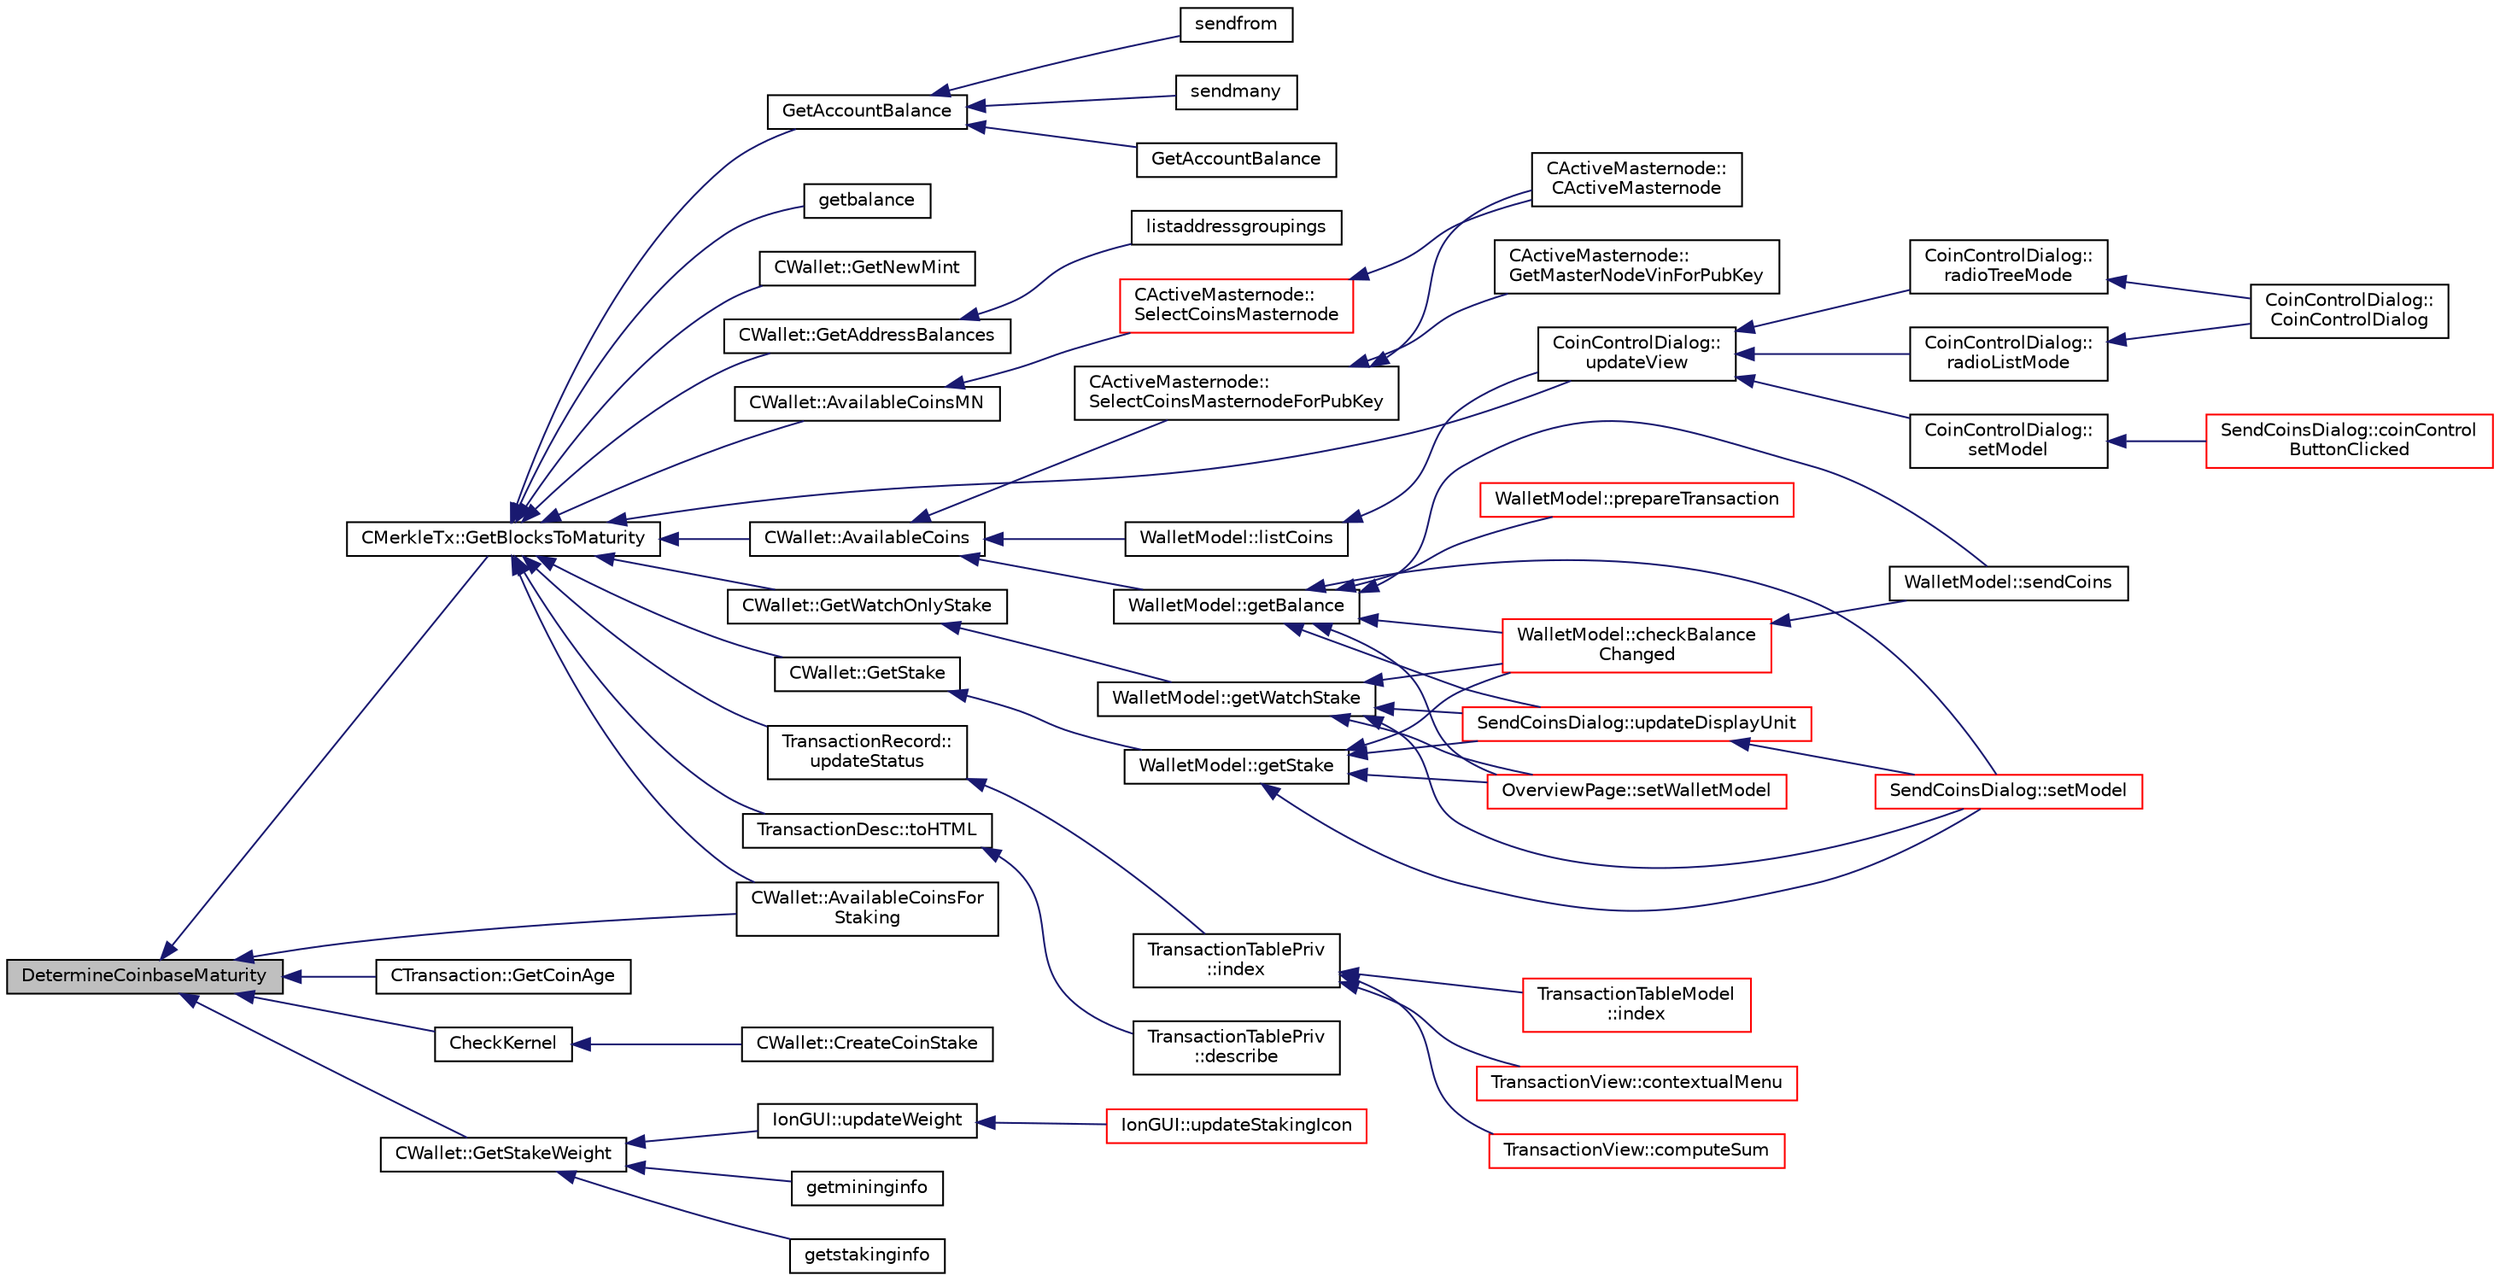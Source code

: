digraph "DetermineCoinbaseMaturity"
{
  edge [fontname="Helvetica",fontsize="10",labelfontname="Helvetica",labelfontsize="10"];
  node [fontname="Helvetica",fontsize="10",shape=record];
  rankdir="LR";
  Node13 [label="DetermineCoinbaseMaturity",height=0.2,width=0.4,color="black", fillcolor="grey75", style="filled", fontcolor="black"];
  Node13 -> Node14 [dir="back",color="midnightblue",fontsize="10",style="solid",fontname="Helvetica"];
  Node14 [label="CMerkleTx::GetBlocksToMaturity",height=0.2,width=0.4,color="black", fillcolor="white", style="filled",URL="$class_c_merkle_tx.html#a69ebd437f7b44169659c3527fe73b6ab"];
  Node14 -> Node15 [dir="back",color="midnightblue",fontsize="10",style="solid",fontname="Helvetica"];
  Node15 [label="CoinControlDialog::\lupdateView",height=0.2,width=0.4,color="black", fillcolor="white", style="filled",URL="$class_coin_control_dialog.html#aadea33050e5c1efd5eae8d2fcfa721f9"];
  Node15 -> Node16 [dir="back",color="midnightblue",fontsize="10",style="solid",fontname="Helvetica"];
  Node16 [label="CoinControlDialog::\lsetModel",height=0.2,width=0.4,color="black", fillcolor="white", style="filled",URL="$class_coin_control_dialog.html#a4c34a48574814089c54f763a22f5317a"];
  Node16 -> Node17 [dir="back",color="midnightblue",fontsize="10",style="solid",fontname="Helvetica"];
  Node17 [label="SendCoinsDialog::coinControl\lButtonClicked",height=0.2,width=0.4,color="red", fillcolor="white", style="filled",URL="$class_send_coins_dialog.html#a59d757d9e4bea5b380eb480fd79cfb49"];
  Node15 -> Node19 [dir="back",color="midnightblue",fontsize="10",style="solid",fontname="Helvetica"];
  Node19 [label="CoinControlDialog::\lradioTreeMode",height=0.2,width=0.4,color="black", fillcolor="white", style="filled",URL="$class_coin_control_dialog.html#a1990d478f3ffba666c358a4f1bd395ec"];
  Node19 -> Node20 [dir="back",color="midnightblue",fontsize="10",style="solid",fontname="Helvetica"];
  Node20 [label="CoinControlDialog::\lCoinControlDialog",height=0.2,width=0.4,color="black", fillcolor="white", style="filled",URL="$class_coin_control_dialog.html#a0945e59c25f956fdab199dbaf252eff5"];
  Node15 -> Node21 [dir="back",color="midnightblue",fontsize="10",style="solid",fontname="Helvetica"];
  Node21 [label="CoinControlDialog::\lradioListMode",height=0.2,width=0.4,color="black", fillcolor="white", style="filled",URL="$class_coin_control_dialog.html#a775c6d290cb63667a434b09072094533"];
  Node21 -> Node20 [dir="back",color="midnightblue",fontsize="10",style="solid",fontname="Helvetica"];
  Node14 -> Node22 [dir="back",color="midnightblue",fontsize="10",style="solid",fontname="Helvetica"];
  Node22 [label="TransactionDesc::toHTML",height=0.2,width=0.4,color="black", fillcolor="white", style="filled",URL="$class_transaction_desc.html#ab7c9dbb2048aae121dd9d75df86e64f4"];
  Node22 -> Node23 [dir="back",color="midnightblue",fontsize="10",style="solid",fontname="Helvetica"];
  Node23 [label="TransactionTablePriv\l::describe",height=0.2,width=0.4,color="black", fillcolor="white", style="filled",URL="$class_transaction_table_priv.html#ab08d44e16bf6dd95b5b83959b3013780"];
  Node14 -> Node24 [dir="back",color="midnightblue",fontsize="10",style="solid",fontname="Helvetica"];
  Node24 [label="TransactionRecord::\lupdateStatus",height=0.2,width=0.4,color="black", fillcolor="white", style="filled",URL="$class_transaction_record.html#a9b643dd885a790ae511705a1446556be",tooltip="Update status from core wallet tx. "];
  Node24 -> Node25 [dir="back",color="midnightblue",fontsize="10",style="solid",fontname="Helvetica"];
  Node25 [label="TransactionTablePriv\l::index",height=0.2,width=0.4,color="black", fillcolor="white", style="filled",URL="$class_transaction_table_priv.html#ac692aa6aa7820e80accc971c70e0fae5"];
  Node25 -> Node26 [dir="back",color="midnightblue",fontsize="10",style="solid",fontname="Helvetica"];
  Node26 [label="TransactionTableModel\l::index",height=0.2,width=0.4,color="red", fillcolor="white", style="filled",URL="$class_transaction_table_model.html#af3a9a49314f80268a77a704f7f028905"];
  Node25 -> Node34 [dir="back",color="midnightblue",fontsize="10",style="solid",fontname="Helvetica"];
  Node34 [label="TransactionView::contextualMenu",height=0.2,width=0.4,color="red", fillcolor="white", style="filled",URL="$class_transaction_view.html#abe5793b86a4ea6f80a6d822ee878e646"];
  Node25 -> Node36 [dir="back",color="midnightblue",fontsize="10",style="solid",fontname="Helvetica"];
  Node36 [label="TransactionView::computeSum",height=0.2,width=0.4,color="red", fillcolor="white", style="filled",URL="$class_transaction_view.html#abb2ea48a61bb12a0dda9d63952adc50e",tooltip="Compute sum of all selected transactions. "];
  Node14 -> Node39 [dir="back",color="midnightblue",fontsize="10",style="solid",fontname="Helvetica"];
  Node39 [label="GetAccountBalance",height=0.2,width=0.4,color="black", fillcolor="white", style="filled",URL="$rpcwallet_8cpp.html#a02d239cd69692dab8bbb33eb0010de1b"];
  Node39 -> Node40 [dir="back",color="midnightblue",fontsize="10",style="solid",fontname="Helvetica"];
  Node40 [label="GetAccountBalance",height=0.2,width=0.4,color="black", fillcolor="white", style="filled",URL="$rpcwallet_8cpp.html#af46abb4dba0774b0027591d6e3b30b1e"];
  Node39 -> Node41 [dir="back",color="midnightblue",fontsize="10",style="solid",fontname="Helvetica"];
  Node41 [label="sendfrom",height=0.2,width=0.4,color="black", fillcolor="white", style="filled",URL="$rpcwallet_8cpp.html#a845eaefd9ec7752b1145c183205524d0"];
  Node39 -> Node42 [dir="back",color="midnightblue",fontsize="10",style="solid",fontname="Helvetica"];
  Node42 [label="sendmany",height=0.2,width=0.4,color="black", fillcolor="white", style="filled",URL="$rpcwallet_8cpp.html#adeb5f23f20fb4e589dab23cadf75c92d"];
  Node14 -> Node43 [dir="back",color="midnightblue",fontsize="10",style="solid",fontname="Helvetica"];
  Node43 [label="getbalance",height=0.2,width=0.4,color="black", fillcolor="white", style="filled",URL="$rpcwallet_8cpp.html#a1fdcef480c78c033eb587bd442ec305f"];
  Node14 -> Node44 [dir="back",color="midnightblue",fontsize="10",style="solid",fontname="Helvetica"];
  Node44 [label="CWallet::GetStake",height=0.2,width=0.4,color="black", fillcolor="white", style="filled",URL="$class_c_wallet.html#a87a52700330336da4957026c091916d8"];
  Node44 -> Node45 [dir="back",color="midnightblue",fontsize="10",style="solid",fontname="Helvetica"];
  Node45 [label="WalletModel::getStake",height=0.2,width=0.4,color="black", fillcolor="white", style="filled",URL="$class_wallet_model.html#a52610e28004228368104550b2e652872"];
  Node45 -> Node46 [dir="back",color="midnightblue",fontsize="10",style="solid",fontname="Helvetica"];
  Node46 [label="OverviewPage::setWalletModel",height=0.2,width=0.4,color="red", fillcolor="white", style="filled",URL="$class_overview_page.html#a2ed52a3a87e9c74fee38fa873c9bc71f"];
  Node45 -> Node47 [dir="back",color="midnightblue",fontsize="10",style="solid",fontname="Helvetica"];
  Node47 [label="SendCoinsDialog::setModel",height=0.2,width=0.4,color="red", fillcolor="white", style="filled",URL="$class_send_coins_dialog.html#a73a6c1b1850a334ee652ac167713a2aa"];
  Node45 -> Node48 [dir="back",color="midnightblue",fontsize="10",style="solid",fontname="Helvetica"];
  Node48 [label="SendCoinsDialog::updateDisplayUnit",height=0.2,width=0.4,color="red", fillcolor="white", style="filled",URL="$class_send_coins_dialog.html#a74815ad8502b126200b6fd2e59e9f042"];
  Node48 -> Node47 [dir="back",color="midnightblue",fontsize="10",style="solid",fontname="Helvetica"];
  Node45 -> Node49 [dir="back",color="midnightblue",fontsize="10",style="solid",fontname="Helvetica"];
  Node49 [label="WalletModel::checkBalance\lChanged",height=0.2,width=0.4,color="red", fillcolor="white", style="filled",URL="$class_wallet_model.html#adcc4eb8cd71cb4de223621866bb7fb7d"];
  Node49 -> Node50 [dir="back",color="midnightblue",fontsize="10",style="solid",fontname="Helvetica"];
  Node50 [label="WalletModel::sendCoins",height=0.2,width=0.4,color="black", fillcolor="white", style="filled",URL="$class_wallet_model.html#a053fb3ff2b8b0347f83e6bb591126746"];
  Node14 -> Node51 [dir="back",color="midnightblue",fontsize="10",style="solid",fontname="Helvetica"];
  Node51 [label="CWallet::GetNewMint",height=0.2,width=0.4,color="black", fillcolor="white", style="filled",URL="$class_c_wallet.html#ac25ce29902498fb0092886a63ae195b8"];
  Node14 -> Node52 [dir="back",color="midnightblue",fontsize="10",style="solid",fontname="Helvetica"];
  Node52 [label="CWallet::GetWatchOnlyStake",height=0.2,width=0.4,color="black", fillcolor="white", style="filled",URL="$class_c_wallet.html#a82b1de8131c2cdd7ec158a06f42586e0"];
  Node52 -> Node53 [dir="back",color="midnightblue",fontsize="10",style="solid",fontname="Helvetica"];
  Node53 [label="WalletModel::getWatchStake",height=0.2,width=0.4,color="black", fillcolor="white", style="filled",URL="$class_wallet_model.html#a0ce2b0a7228e7c8f11e083d20ff005a3"];
  Node53 -> Node46 [dir="back",color="midnightblue",fontsize="10",style="solid",fontname="Helvetica"];
  Node53 -> Node47 [dir="back",color="midnightblue",fontsize="10",style="solid",fontname="Helvetica"];
  Node53 -> Node48 [dir="back",color="midnightblue",fontsize="10",style="solid",fontname="Helvetica"];
  Node53 -> Node49 [dir="back",color="midnightblue",fontsize="10",style="solid",fontname="Helvetica"];
  Node14 -> Node54 [dir="back",color="midnightblue",fontsize="10",style="solid",fontname="Helvetica"];
  Node54 [label="CWallet::AvailableCoins",height=0.2,width=0.4,color="black", fillcolor="white", style="filled",URL="$class_c_wallet.html#a0f950dede91de2be32ea8c43a40469ab"];
  Node54 -> Node55 [dir="back",color="midnightblue",fontsize="10",style="solid",fontname="Helvetica"];
  Node55 [label="CActiveMasternode::\lSelectCoinsMasternodeForPubKey",height=0.2,width=0.4,color="black", fillcolor="white", style="filled",URL="$class_c_active_masternode.html#aefe3cf727f6f6407da78d41afe9846d0"];
  Node55 -> Node56 [dir="back",color="midnightblue",fontsize="10",style="solid",fontname="Helvetica"];
  Node56 [label="CActiveMasternode::\lGetMasterNodeVinForPubKey",height=0.2,width=0.4,color="black", fillcolor="white", style="filled",URL="$class_c_active_masternode.html#ada17e6bbfd69a3acf166b49c10365da4"];
  Node55 -> Node57 [dir="back",color="midnightblue",fontsize="10",style="solid",fontname="Helvetica"];
  Node57 [label="CActiveMasternode::\lCActiveMasternode",height=0.2,width=0.4,color="black", fillcolor="white", style="filled",URL="$class_c_active_masternode.html#a7ffb946d1b2aad0054d3b3efce8c0543"];
  Node54 -> Node58 [dir="back",color="midnightblue",fontsize="10",style="solid",fontname="Helvetica"];
  Node58 [label="WalletModel::getBalance",height=0.2,width=0.4,color="black", fillcolor="white", style="filled",URL="$class_wallet_model.html#a4d2cb225a19b89c64f4b5d81faf89beb"];
  Node58 -> Node46 [dir="back",color="midnightblue",fontsize="10",style="solid",fontname="Helvetica"];
  Node58 -> Node47 [dir="back",color="midnightblue",fontsize="10",style="solid",fontname="Helvetica"];
  Node58 -> Node48 [dir="back",color="midnightblue",fontsize="10",style="solid",fontname="Helvetica"];
  Node58 -> Node49 [dir="back",color="midnightblue",fontsize="10",style="solid",fontname="Helvetica"];
  Node58 -> Node59 [dir="back",color="midnightblue",fontsize="10",style="solid",fontname="Helvetica"];
  Node59 [label="WalletModel::prepareTransaction",height=0.2,width=0.4,color="red", fillcolor="white", style="filled",URL="$class_wallet_model.html#a8abc851901c7c7343ebfb5a8e5fc0154"];
  Node58 -> Node50 [dir="back",color="midnightblue",fontsize="10",style="solid",fontname="Helvetica"];
  Node54 -> Node61 [dir="back",color="midnightblue",fontsize="10",style="solid",fontname="Helvetica"];
  Node61 [label="WalletModel::listCoins",height=0.2,width=0.4,color="black", fillcolor="white", style="filled",URL="$class_wallet_model.html#ae5ce26bba42701b45de766ef11cc9a47"];
  Node61 -> Node15 [dir="back",color="midnightblue",fontsize="10",style="solid",fontname="Helvetica"];
  Node14 -> Node62 [dir="back",color="midnightblue",fontsize="10",style="solid",fontname="Helvetica"];
  Node62 [label="CWallet::AvailableCoinsMN",height=0.2,width=0.4,color="black", fillcolor="white", style="filled",URL="$class_c_wallet.html#a8ba0ffab3889fb1d3519d8578e26cb16"];
  Node62 -> Node63 [dir="back",color="midnightblue",fontsize="10",style="solid",fontname="Helvetica"];
  Node63 [label="CActiveMasternode::\lSelectCoinsMasternode",height=0.2,width=0.4,color="red", fillcolor="white", style="filled",URL="$class_c_active_masternode.html#ac4fc5fb1681bf0a0f3d30e706fb0577a"];
  Node63 -> Node57 [dir="back",color="midnightblue",fontsize="10",style="solid",fontname="Helvetica"];
  Node14 -> Node66 [dir="back",color="midnightblue",fontsize="10",style="solid",fontname="Helvetica"];
  Node66 [label="CWallet::AvailableCoinsFor\lStaking",height=0.2,width=0.4,color="black", fillcolor="white", style="filled",URL="$class_c_wallet.html#a2493cd9ef6417aec00d72942c4340903"];
  Node14 -> Node67 [dir="back",color="midnightblue",fontsize="10",style="solid",fontname="Helvetica"];
  Node67 [label="CWallet::GetAddressBalances",height=0.2,width=0.4,color="black", fillcolor="white", style="filled",URL="$class_c_wallet.html#aadffdf5d0e2f2413cdcc2a39fc2e310d"];
  Node67 -> Node68 [dir="back",color="midnightblue",fontsize="10",style="solid",fontname="Helvetica"];
  Node68 [label="listaddressgroupings",height=0.2,width=0.4,color="black", fillcolor="white", style="filled",URL="$rpcwallet_8cpp.html#a6be618acd7a7b1fb454dacbf24294317"];
  Node13 -> Node69 [dir="back",color="midnightblue",fontsize="10",style="solid",fontname="Helvetica"];
  Node69 [label="CTransaction::GetCoinAge",height=0.2,width=0.4,color="black", fillcolor="white", style="filled",URL="$class_c_transaction.html#a9b8a5319a7f83f13c7021715346e473f"];
  Node13 -> Node70 [dir="back",color="midnightblue",fontsize="10",style="solid",fontname="Helvetica"];
  Node70 [label="CheckKernel",height=0.2,width=0.4,color="black", fillcolor="white", style="filled",URL="$stake_8h.html#a65bf2727fbb2781621c1b66999fb0f98"];
  Node70 -> Node71 [dir="back",color="midnightblue",fontsize="10",style="solid",fontname="Helvetica"];
  Node71 [label="CWallet::CreateCoinStake",height=0.2,width=0.4,color="black", fillcolor="white", style="filled",URL="$class_c_wallet.html#a644df129468440aa36f49ca3716a3c19"];
  Node13 -> Node66 [dir="back",color="midnightblue",fontsize="10",style="solid",fontname="Helvetica"];
  Node13 -> Node72 [dir="back",color="midnightblue",fontsize="10",style="solid",fontname="Helvetica"];
  Node72 [label="CWallet::GetStakeWeight",height=0.2,width=0.4,color="black", fillcolor="white", style="filled",URL="$class_c_wallet.html#aa3ee5954431d4c49ecbd4d513f467f2b"];
  Node72 -> Node73 [dir="back",color="midnightblue",fontsize="10",style="solid",fontname="Helvetica"];
  Node73 [label="IonGUI::updateWeight",height=0.2,width=0.4,color="black", fillcolor="white", style="filled",URL="$class_ion_g_u_i.html#a2689de984576a927ea382a800a81a3f0"];
  Node73 -> Node74 [dir="back",color="midnightblue",fontsize="10",style="solid",fontname="Helvetica"];
  Node74 [label="IonGUI::updateStakingIcon",height=0.2,width=0.4,color="red", fillcolor="white", style="filled",URL="$class_ion_g_u_i.html#a5e9ba63b943650e5dec3ab6e13e9a20b"];
  Node72 -> Node76 [dir="back",color="midnightblue",fontsize="10",style="solid",fontname="Helvetica"];
  Node76 [label="getmininginfo",height=0.2,width=0.4,color="black", fillcolor="white", style="filled",URL="$rpcmining_8cpp.html#a89c187faff7322c7d15134d13570ca1e"];
  Node72 -> Node77 [dir="back",color="midnightblue",fontsize="10",style="solid",fontname="Helvetica"];
  Node77 [label="getstakinginfo",height=0.2,width=0.4,color="black", fillcolor="white", style="filled",URL="$rpcmining_8cpp.html#aedf628177ea04e0077d9d530963d40d6"];
}
